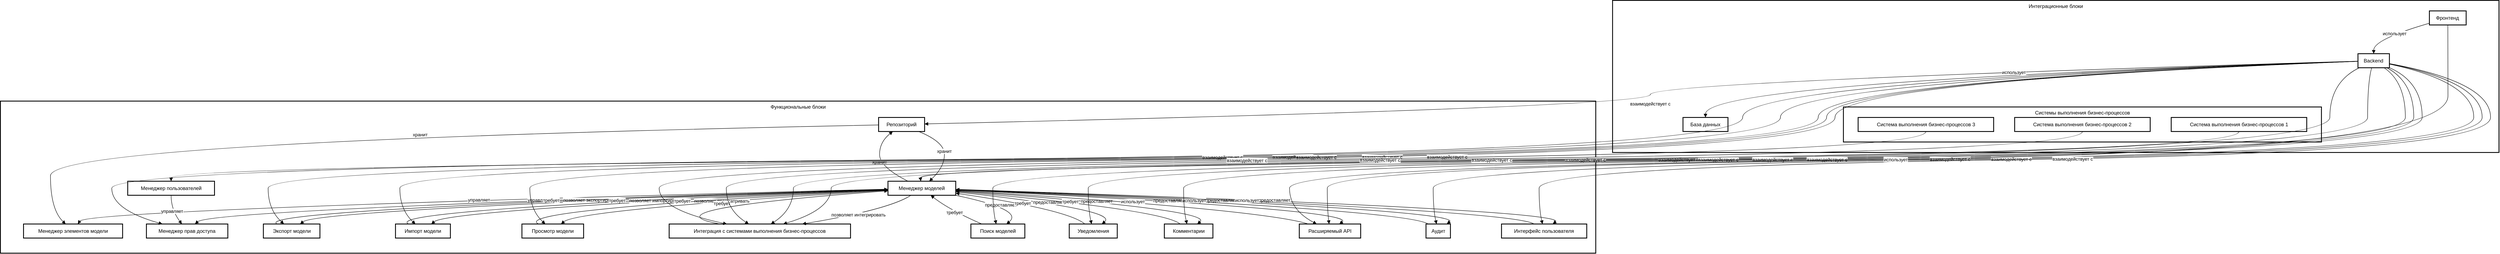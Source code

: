 <mxfile version="21.0.6" type="device"><diagram name="Страница 1" id="GhgVwUFb-WMs97xrZc88"><mxGraphModel dx="1774" dy="2316" grid="1" gridSize="10" guides="1" tooltips="1" connect="1" arrows="1" fold="1" page="1" pageScale="1" pageWidth="1654" pageHeight="1169" math="0" shadow="0"><root><mxCell id="0"/><mxCell id="1" parent="0"/><mxCell id="Bv3A4buEJJjUeaNxSwFd-1" value="Интеграционные блоки" style="whiteSpace=wrap;strokeWidth=2;verticalAlign=top;" vertex="1" parent="1"><mxGeometry x="4616.596" y="-50" width="2109.453" height="362.5" as="geometry"/></mxCell><mxCell id="Bv3A4buEJJjUeaNxSwFd-2" value="Backend" style="whiteSpace=wrap;strokeWidth=2;" vertex="1" parent="1"><mxGeometry x="6390.496" y="77" width="74.836" height="33.5" as="geometry"/></mxCell><mxCell id="Bv3A4buEJJjUeaNxSwFd-3" value="Фронтенд" style="whiteSpace=wrap;strokeWidth=2;" vertex="1" parent="1"><mxGeometry x="6560.48" y="-25" width="87.453" height="33.5" as="geometry"/></mxCell><mxCell id="Bv3A4buEJJjUeaNxSwFd-4" value="База данных" style="whiteSpace=wrap;strokeWidth=2;" vertex="1" parent="1"><mxGeometry x="4784.166" y="229" width="107.062" height="33.5" as="geometry"/></mxCell><mxCell id="Bv3A4buEJJjUeaNxSwFd-5" value="Системы выполнения бизнес-процессов" style="whiteSpace=wrap;strokeWidth=2;verticalAlign=top;" vertex="1" parent="1"><mxGeometry x="5165.955" y="204" width="1137.617" height="83.5" as="geometry"/></mxCell><mxCell id="Bv3A4buEJJjUeaNxSwFd-6" value="Система выполнения бизнес-процессов 1" style="whiteSpace=wrap;strokeWidth=2;" vertex="1" parent="1"><mxGeometry x="5946.033" y="229" width="322.539" height="33.5" as="geometry"/></mxCell><mxCell id="Bv3A4buEJJjUeaNxSwFd-7" value="Система выполнения бизнес-процессов 2" style="whiteSpace=wrap;strokeWidth=2;" vertex="1" parent="1"><mxGeometry x="5573.494" y="229" width="322.539" height="33.5" as="geometry"/></mxCell><mxCell id="Bv3A4buEJJjUeaNxSwFd-8" value="Система выполнения бизнес-процессов 3" style="whiteSpace=wrap;strokeWidth=2;" vertex="1" parent="1"><mxGeometry x="5200.955" y="229" width="322.539" height="33.5" as="geometry"/></mxCell><mxCell id="Bv3A4buEJJjUeaNxSwFd-9" value="Функциональные блоки" style="whiteSpace=wrap;strokeWidth=2;verticalAlign=top;" vertex="1" parent="1"><mxGeometry x="780" y="190" width="3796.596" height="362.5" as="geometry"/></mxCell><mxCell id="Bv3A4buEJJjUeaNxSwFd-10" value="Менеджер моделей" style="whiteSpace=wrap;strokeWidth=2;" vertex="1" parent="1"><mxGeometry x="2892.193" y="381" width="161.273" height="33.5" as="geometry"/></mxCell><mxCell id="Bv3A4buEJJjUeaNxSwFd-11" value="Менеджер элементов модели" style="whiteSpace=wrap;strokeWidth=2;" vertex="1" parent="1"><mxGeometry x="835" y="483" width="235.766" height="33.5" as="geometry"/></mxCell><mxCell id="Bv3A4buEJJjUeaNxSwFd-12" value="Менеджер пользователей" style="whiteSpace=wrap;strokeWidth=2;" vertex="1" parent="1"><mxGeometry x="1082.943" y="381" width="206.523" height="33.5" as="geometry"/></mxCell><mxCell id="Bv3A4buEJJjUeaNxSwFd-13" value="Менеджер прав доступа" style="whiteSpace=wrap;strokeWidth=2;" vertex="1" parent="1"><mxGeometry x="1127.451" y="483" width="193.742" height="33.5" as="geometry"/></mxCell><mxCell id="Bv3A4buEJJjUeaNxSwFd-14" value="Экспорт модели" style="whiteSpace=wrap;strokeWidth=2;" vertex="1" parent="1"><mxGeometry x="1405.783" y="483" width="134.578" height="33.5" as="geometry"/></mxCell><mxCell id="Bv3A4buEJJjUeaNxSwFd-15" value="Импорт модели" style="whiteSpace=wrap;strokeWidth=2;" vertex="1" parent="1"><mxGeometry x="1720.188" y="483" width="130.641" height="33.5" as="geometry"/></mxCell><mxCell id="Bv3A4buEJJjUeaNxSwFd-16" value="Просмотр модели" style="whiteSpace=wrap;strokeWidth=2;" vertex="1" parent="1"><mxGeometry x="2021.086" y="483" width="146.773" height="33.5" as="geometry"/></mxCell><mxCell id="Bv3A4buEJJjUeaNxSwFd-17" value="Интеграция с системами выполнения бизнес-процессов" style="whiteSpace=wrap;strokeWidth=2;" vertex="1" parent="1"><mxGeometry x="2371.463" y="483" width="431.609" height="33.5" as="geometry"/></mxCell><mxCell id="Bv3A4buEJJjUeaNxSwFd-18" value="Поиск моделей" style="whiteSpace=wrap;strokeWidth=2;" vertex="1" parent="1"><mxGeometry x="3089.561" y="483" width="128.344" height="33.5" as="geometry"/></mxCell><mxCell id="Bv3A4buEJJjUeaNxSwFd-19" value="Уведомления" style="whiteSpace=wrap;strokeWidth=2;" vertex="1" parent="1"><mxGeometry x="3323.6" y="483" width="114.234" height="33.5" as="geometry"/></mxCell><mxCell id="Bv3A4buEJJjUeaNxSwFd-20" value="Комментарии" style="whiteSpace=wrap;strokeWidth=2;" vertex="1" parent="1"><mxGeometry x="3549.912" y="483" width="115.578" height="33.5" as="geometry"/></mxCell><mxCell id="Bv3A4buEJJjUeaNxSwFd-21" value="Расширяемый API" style="whiteSpace=wrap;strokeWidth=2;" vertex="1" parent="1"><mxGeometry x="3871.062" y="483" width="146.07" height="33.5" as="geometry"/></mxCell><mxCell id="Bv3A4buEJJjUeaNxSwFd-22" value="Аудит" style="whiteSpace=wrap;strokeWidth=2;" vertex="1" parent="1"><mxGeometry x="4172.619" y="483" width="58.109" height="33.5" as="geometry"/></mxCell><mxCell id="Bv3A4buEJJjUeaNxSwFd-23" value="Репозиторий" style="whiteSpace=wrap;strokeWidth=2;" vertex="1" parent="1"><mxGeometry x="2869.877" y="229" width="109.477" height="33.5" as="geometry"/></mxCell><mxCell id="Bv3A4buEJJjUeaNxSwFd-24" value="Интерфейс пользователя" style="whiteSpace=wrap;strokeWidth=2;" vertex="1" parent="1"><mxGeometry x="4352.299" y="483" width="202.859" height="33.5" as="geometry"/></mxCell><mxCell id="Bv3A4buEJJjUeaNxSwFd-25" value="управляет" style="curved=1;startArrow=none;endArrow=block;exitX=0;exitY=0.562;entryX=0.548;entryY=0;rounded=0;" edge="1" parent="1" source="Bv3A4buEJJjUeaNxSwFd-10" target="Bv3A4buEJJjUeaNxSwFd-11"><mxGeometry relative="1" as="geometry"><Array as="points"><mxPoint x="987.264" y="448.75"/></Array></mxGeometry></mxCell><mxCell id="Bv3A4buEJJjUeaNxSwFd-26" value="управляет" style="curved=1;startArrow=none;endArrow=block;exitX=0;exitY=0.573;entryX=0.597;entryY=0;rounded=0;" edge="1" parent="1" source="Bv3A4buEJJjUeaNxSwFd-10" target="Bv3A4buEJJjUeaNxSwFd-13"><mxGeometry relative="1" as="geometry"><Array as="points"><mxPoint x="1281.666" y="448.75"/></Array></mxGeometry></mxCell><mxCell id="Bv3A4buEJJjUeaNxSwFd-27" value="хранит" style="curved=1;startArrow=none;endArrow=block;exitX=0.295;exitY=0;entryX=0.308;entryY=1;rounded=0;" edge="1" parent="1" source="Bv3A4buEJJjUeaNxSwFd-10" target="Bv3A4buEJJjUeaNxSwFd-23"><mxGeometry relative="1" as="geometry"><Array as="points"><mxPoint x="2872.162" y="346.75"/><mxPoint x="2872.162" y="287.5"/></Array></mxGeometry></mxCell><mxCell id="Bv3A4buEJJjUeaNxSwFd-28" value="позволяет экспортировать" style="curved=1;startArrow=none;endArrow=block;exitX=0;exitY=0.585;entryX=0.651;entryY=0;rounded=0;" edge="1" parent="1" source="Bv3A4buEJJjUeaNxSwFd-10" target="Bv3A4buEJJjUeaNxSwFd-14"><mxGeometry relative="1" as="geometry"><Array as="points"><mxPoint x="1534.967" y="448.75"/></Array></mxGeometry></mxCell><mxCell id="Bv3A4buEJJjUeaNxSwFd-29" value="позволяет импортировать" style="curved=1;startArrow=none;endArrow=block;exitX=0;exitY=0.609;entryX=0.653;entryY=0;rounded=0;" edge="1" parent="1" source="Bv3A4buEJJjUeaNxSwFd-10" target="Bv3A4buEJJjUeaNxSwFd-15"><mxGeometry relative="1" as="geometry"><Array as="points"><mxPoint x="1846.377" y="448.75"/></Array></mxGeometry></mxCell><mxCell id="Bv3A4buEJJjUeaNxSwFd-30" value="позволяет просматривать" style="curved=1;startArrow=none;endArrow=block;exitX=0;exitY=0.65;entryX=0.635;entryY=0;rounded=0;" edge="1" parent="1" source="Bv3A4buEJJjUeaNxSwFd-10" target="Bv3A4buEJJjUeaNxSwFd-16"><mxGeometry relative="1" as="geometry"><Array as="points"><mxPoint x="2154.947" y="448.75"/></Array></mxGeometry></mxCell><mxCell id="Bv3A4buEJJjUeaNxSwFd-31" value="позволяет интегрировать" style="curved=1;startArrow=none;endArrow=block;exitX=0.34;exitY=1;entryX=0.734;entryY=0;rounded=0;" edge="1" parent="1" source="Bv3A4buEJJjUeaNxSwFd-10" target="Bv3A4buEJJjUeaNxSwFd-17"><mxGeometry relative="1" as="geometry"><Array as="points"><mxPoint x="2894.246" y="448.75"/></Array></mxGeometry></mxCell><mxCell id="Bv3A4buEJJjUeaNxSwFd-32" value="предоставляет" style="curved=1;startArrow=none;endArrow=block;exitX=1;exitY=0.618;entryX=0.653;entryY=0;rounded=0;" edge="1" parent="1" source="Bv3A4buEJJjUeaNxSwFd-10" target="Bv3A4buEJJjUeaNxSwFd-21"><mxGeometry relative="1" as="geometry"><Array as="points"><mxPoint x="4012.312" y="448.75"/></Array></mxGeometry></mxCell><mxCell id="Bv3A4buEJJjUeaNxSwFd-33" value="предоставляет" style="curved=1;startArrow=none;endArrow=block;exitX=1;exitY=0.595;entryX=0.854;entryY=0;rounded=0;" edge="1" parent="1" source="Bv3A4buEJJjUeaNxSwFd-10" target="Bv3A4buEJJjUeaNxSwFd-22"><mxGeometry relative="1" as="geometry"><Array as="points"><mxPoint x="4264.367" y="448.75"/></Array></mxGeometry></mxCell><mxCell id="Bv3A4buEJJjUeaNxSwFd-34" value="предоставляет" style="curved=1;startArrow=none;endArrow=block;exitX=0.996;exitY=1;entryX=0.66;entryY=0;rounded=0;" edge="1" parent="1" source="Bv3A4buEJJjUeaNxSwFd-10" target="Bv3A4buEJJjUeaNxSwFd-18"><mxGeometry relative="1" as="geometry"><Array as="points"><mxPoint x="3216.426" y="448.75"/></Array></mxGeometry></mxCell><mxCell id="Bv3A4buEJJjUeaNxSwFd-35" value="предоставляет" style="curved=1;startArrow=none;endArrow=block;exitX=1;exitY=0.761;entryX=0.68;entryY=0;rounded=0;" edge="1" parent="1" source="Bv3A4buEJJjUeaNxSwFd-10" target="Bv3A4buEJJjUeaNxSwFd-19"><mxGeometry relative="1" as="geometry"><Array as="points"><mxPoint x="3443.41" y="448.75"/></Array></mxGeometry></mxCell><mxCell id="Bv3A4buEJJjUeaNxSwFd-36" value="предоставляет" style="curved=1;startArrow=none;endArrow=block;exitX=1;exitY=0.676;entryX=0.678;entryY=0;rounded=0;movable=0;resizable=0;rotatable=0;deletable=0;editable=0;locked=1;connectable=0;" edge="1" parent="1" source="Bv3A4buEJJjUeaNxSwFd-10" target="Bv3A4buEJJjUeaNxSwFd-20"><mxGeometry relative="1" as="geometry"><Array as="points"><mxPoint x="3670.395" y="448.75"/></Array></mxGeometry></mxCell><mxCell id="Bv3A4buEJJjUeaNxSwFd-37" value="предоставляет" style="curved=1;startArrow=none;endArrow=block;exitX=1;exitY=0.58;entryX=0.602;entryY=0;rounded=0;" edge="1" parent="1" source="Bv3A4buEJJjUeaNxSwFd-10" target="Bv3A4buEJJjUeaNxSwFd-24"><mxGeometry relative="1" as="geometry"><Array as="points"><mxPoint x="4516.422" y="448.75"/></Array></mxGeometry></mxCell><mxCell id="Bv3A4buEJJjUeaNxSwFd-38" value="управляет" style="curved=1;startArrow=none;endArrow=block;exitX=0.5;exitY=1;entryX=0.435;entryY=0;rounded=0;" edge="1" parent="1" source="Bv3A4buEJJjUeaNxSwFd-12" target="Bv3A4buEJJjUeaNxSwFd-13"><mxGeometry relative="1" as="geometry"><Array as="points"><mxPoint x="1186.205" y="448.75"/></Array></mxGeometry></mxCell><mxCell id="Bv3A4buEJJjUeaNxSwFd-39" value="хранит" style="curved=1;startArrow=none;endArrow=block;exitX=0;exitY=0.534;entryX=0.425;entryY=0;rounded=0;" edge="1" parent="1" source="Bv3A4buEJJjUeaNxSwFd-23" target="Bv3A4buEJJjUeaNxSwFd-11"><mxGeometry relative="1" as="geometry"><Array as="points"><mxPoint x="899.094" y="287.5"/><mxPoint x="899.094" y="448.75"/></Array></mxGeometry></mxCell><mxCell id="Bv3A4buEJJjUeaNxSwFd-40" value="хранит" style="curved=1;startArrow=none;endArrow=block;exitX=0.874;exitY=1;entryX=0.61;entryY=0;rounded=0;" edge="1" parent="1" source="Bv3A4buEJJjUeaNxSwFd-23" target="Bv3A4buEJJjUeaNxSwFd-10"><mxGeometry relative="1" as="geometry"><Array as="points"><mxPoint x="3026.605" y="287.5"/><mxPoint x="3026.605" y="346.75"/></Array></mxGeometry></mxCell><mxCell id="Bv3A4buEJJjUeaNxSwFd-41" value="требует" style="curved=1;startArrow=none;endArrow=block;exitX=0.244;exitY=0;entryX=0;entryY=0.577;rounded=0;" edge="1" parent="1" source="Bv3A4buEJJjUeaNxSwFd-14" target="Bv3A4buEJJjUeaNxSwFd-10"><mxGeometry relative="1" as="geometry"><Array as="points"><mxPoint x="1368.236" y="448.75"/></Array></mxGeometry></mxCell><mxCell id="Bv3A4buEJJjUeaNxSwFd-42" value="требует" style="curved=1;startArrow=none;endArrow=block;exitX=0.239;exitY=0;entryX=0;entryY=0.595;rounded=0;" edge="1" parent="1" source="Bv3A4buEJJjUeaNxSwFd-15" target="Bv3A4buEJJjUeaNxSwFd-10"><mxGeometry relative="1" as="geometry"><Array as="points"><mxPoint x="1681.697" y="448.75"/></Array></mxGeometry></mxCell><mxCell id="Bv3A4buEJJjUeaNxSwFd-43" value="требует" style="curved=1;startArrow=none;endArrow=block;exitX=0.269;exitY=0;entryX=0;entryY=0.625;rounded=0;" edge="1" parent="1" source="Bv3A4buEJJjUeaNxSwFd-16" target="Bv3A4buEJJjUeaNxSwFd-10"><mxGeometry relative="1" as="geometry"><Array as="points"><mxPoint x="1991.057" y="448.75"/></Array></mxGeometry></mxCell><mxCell id="Bv3A4buEJJjUeaNxSwFd-44" value="требует" style="curved=1;startArrow=none;endArrow=block;exitX=0.281;exitY=0;entryX=0;entryY=0.682;rounded=0;" edge="1" parent="1" source="Bv3A4buEJJjUeaNxSwFd-17" target="Bv3A4buEJJjUeaNxSwFd-10"><mxGeometry relative="1" as="geometry"><Array as="points"><mxPoint x="2298.838" y="448.75"/></Array></mxGeometry></mxCell><mxCell id="Bv3A4buEJJjUeaNxSwFd-45" value="требует" style="curved=1;startArrow=none;endArrow=block;exitX=0.202;exitY=0;entryX=0.631;entryY=1;rounded=0;" edge="1" parent="1" source="Bv3A4buEJJjUeaNxSwFd-18" target="Bv3A4buEJJjUeaNxSwFd-10"><mxGeometry relative="1" as="geometry"><Array as="points"><mxPoint x="3037.117" y="448.75"/></Array></mxGeometry></mxCell><mxCell id="Bv3A4buEJJjUeaNxSwFd-46" value="требует" style="curved=1;startArrow=none;endArrow=block;exitX=0.325;exitY=0;entryX=1;entryY=0.854;rounded=0;" edge="1" parent="1" source="Bv3A4buEJJjUeaNxSwFd-19" target="Bv3A4buEJJjUeaNxSwFd-10"><mxGeometry relative="1" as="geometry"><Array as="points"><mxPoint x="3319.918" y="448.75"/></Array></mxGeometry></mxCell><mxCell id="Bv3A4buEJJjUeaNxSwFd-47" value="требует" style="curved=1;startArrow=none;endArrow=block;exitX=0.327;exitY=0;entryX=1;entryY=0.714;rounded=0;" edge="1" parent="1" source="Bv3A4buEJJjUeaNxSwFd-20" target="Bv3A4buEJJjUeaNxSwFd-10"><mxGeometry relative="1" as="geometry"><Array as="points"><mxPoint x="3546.902" y="448.75"/></Array></mxGeometry></mxCell><mxCell id="Bv3A4buEJJjUeaNxSwFd-48" value="использует" style="curved=1;startArrow=none;endArrow=block;exitX=0.145;exitY=0;entryX=1;entryY=0.651;rounded=0;" edge="1" parent="1" source="Bv3A4buEJJjUeaNxSwFd-21" target="Bv3A4buEJJjUeaNxSwFd-10"><mxGeometry relative="1" as="geometry"><Array as="points"><mxPoint x="3786.422" y="448.75"/></Array></mxGeometry></mxCell><mxCell id="Bv3A4buEJJjUeaNxSwFd-49" value="использует" style="curved=1;startArrow=none;endArrow=block;exitX=0.086;exitY=0;entryX=1;entryY=0.606;rounded=0;" edge="1" parent="1" source="Bv3A4buEJJjUeaNxSwFd-22" target="Bv3A4buEJJjUeaNxSwFd-10"><mxGeometry relative="1" as="geometry"><Array as="points"><mxPoint x="4128.34" y="448.75"/></Array></mxGeometry></mxCell><mxCell id="Bv3A4buEJJjUeaNxSwFd-50" value="использует" style="curved=1;startArrow=none;endArrow=block;exitX=0.381;exitY=0;entryX=1;entryY=0.587;rounded=0;" edge="1" parent="1" source="Bv3A4buEJJjUeaNxSwFd-24" target="Bv3A4buEJJjUeaNxSwFd-10"><mxGeometry relative="1" as="geometry"><Array as="points"><mxPoint x="4380.395" y="448.75"/></Array></mxGeometry></mxCell><mxCell id="Bv3A4buEJJjUeaNxSwFd-51" value="взаимодействует с" style="curved=1;startArrow=none;endArrow=block;exitX=0;exitY=0.533;entryX=1;entryY=0.462;rounded=0;" edge="1" parent="1" source="Bv3A4buEJJjUeaNxSwFd-2" target="Bv3A4buEJJjUeaNxSwFd-23"><mxGeometry relative="1" as="geometry"><Array as="points"><mxPoint x="4706.459" y="144.75"/><mxPoint x="4706.459" y="204"/></Array></mxGeometry></mxCell><mxCell id="Bv3A4buEJJjUeaNxSwFd-52" value="взаимодействует с" style="curved=1;startArrow=none;endArrow=block;exitX=0;exitY=0.54;entryX=0.5;entryY=0;rounded=0;" edge="1" parent="1" source="Bv3A4buEJJjUeaNxSwFd-2" target="Bv3A4buEJJjUeaNxSwFd-12"><mxGeometry relative="1" as="geometry"><Array as="points"><mxPoint x="5016.092" y="144.75"/><mxPoint x="5016.092" y="312.5"/><mxPoint x="1186.205" y="346.75"/></Array></mxGeometry></mxCell><mxCell id="Bv3A4buEJJjUeaNxSwFd-53" value="взаимодействует с" style="curved=1;startArrow=none;endArrow=block;exitX=0.436;exitY=1;entryX=0.485;entryY=0;rounded=0;" edge="1" parent="1" source="Bv3A4buEJJjUeaNxSwFd-2" target="Bv3A4buEJJjUeaNxSwFd-10"><mxGeometry relative="1" as="geometry"><Array as="points"><mxPoint x="6413.436" y="144.75"/><mxPoint x="6413.436" y="312.5"/><mxPoint x="2965.682" y="346.75"/></Array></mxGeometry></mxCell><mxCell id="Bv3A4buEJJjUeaNxSwFd-54" value="взаимодействует с" style="curved=1;startArrow=none;endArrow=block;exitX=0;exitY=0.538;entryX=0.196;entryY=0;rounded=0;" edge="1" parent="1" source="Bv3A4buEJJjUeaNxSwFd-2" target="Bv3A4buEJJjUeaNxSwFd-13"><mxGeometry relative="1" as="geometry"><Array as="points"><mxPoint x="4926.229" y="144.75"/><mxPoint x="4926.229" y="312.5"/><mxPoint x="1044.994" y="346.75"/><mxPoint x="1044.994" y="448.75"/></Array></mxGeometry></mxCell><mxCell id="Bv3A4buEJJjUeaNxSwFd-55" value="взаимодействует с" style="curved=1;startArrow=none;endArrow=block;exitX=0;exitY=0.543;entryX=0.363;entryY=0;rounded=0;" edge="1" parent="1" source="Bv3A4buEJJjUeaNxSwFd-2" target="Bv3A4buEJJjUeaNxSwFd-14"><mxGeometry relative="1" as="geometry"><Array as="points"><mxPoint x="5105.955" y="144.75"/><mxPoint x="5105.955" y="312.5"/><mxPoint x="1417.076" y="346.75"/><mxPoint x="1417.076" y="448.75"/></Array></mxGeometry></mxCell><mxCell id="Bv3A4buEJJjUeaNxSwFd-56" value="взаимодействует с" style="curved=1;startArrow=none;endArrow=block;exitX=0;exitY=0.544;entryX=0.362;entryY=0;rounded=0;" edge="1" parent="1" source="Bv3A4buEJJjUeaNxSwFd-2" target="Bv3A4buEJJjUeaNxSwFd-15"><mxGeometry relative="1" as="geometry"><Array as="points"><mxPoint x="5125.955" y="144.75"/><mxPoint x="5125.955" y="312.5"/><mxPoint x="1730.537" y="346.75"/><mxPoint x="1730.537" y="448.75"/></Array></mxGeometry></mxCell><mxCell id="Bv3A4buEJJjUeaNxSwFd-57" value="взаимодействует с" style="curved=1;startArrow=none;endArrow=block;exitX=0;exitY=0.544;entryX=0.378;entryY=0;rounded=0;" edge="1" parent="1" source="Bv3A4buEJJjUeaNxSwFd-2" target="Bv3A4buEJJjUeaNxSwFd-16"><mxGeometry relative="1" as="geometry"><Array as="points"><mxPoint x="5145.955" y="144.75"/><mxPoint x="5145.955" y="312.5"/><mxPoint x="2039.896" y="346.75"/><mxPoint x="2039.896" y="448.75"/></Array></mxGeometry></mxCell><mxCell id="Bv3A4buEJJjUeaNxSwFd-58" value="взаимодействует с" style="curved=1;startArrow=none;endArrow=block;exitX=0.042;exitY=1;entryX=0.629;entryY=0;rounded=0;" edge="1" parent="1" source="Bv3A4buEJJjUeaNxSwFd-2" target="Bv3A4buEJJjUeaNxSwFd-17"><mxGeometry relative="1" as="geometry"><Array as="points"><mxPoint x="6323.572" y="144.75"/><mxPoint x="6323.572" y="312.5"/><mxPoint x="2756.994" y="346.75"/><mxPoint x="2756.994" y="448.75"/></Array></mxGeometry></mxCell><mxCell id="Bv3A4buEJJjUeaNxSwFd-59" value="взаимодействует с" style="curved=1;startArrow=none;endArrow=block;exitX=0.831;exitY=1;entryX=0.469;entryY=0;rounded=0;" edge="1" parent="1" source="Bv3A4buEJJjUeaNxSwFd-2" target="Bv3A4buEJJjUeaNxSwFd-18"><mxGeometry relative="1" as="geometry"><Array as="points"><mxPoint x="6503.299" y="144.75"/><mxPoint x="6503.299" y="312.5"/><mxPoint x="3141.773" y="346.75"/><mxPoint x="3141.773" y="448.75"/></Array></mxGeometry></mxCell><mxCell id="Bv3A4buEJJjUeaNxSwFd-60" value="взаимодействует с" style="curved=1;startArrow=none;endArrow=block;exitX=0.919;exitY=1;entryX=0.466;entryY=0;rounded=0;" edge="1" parent="1" source="Bv3A4buEJJjUeaNxSwFd-2" target="Bv3A4buEJJjUeaNxSwFd-19"><mxGeometry relative="1" as="geometry"><Array as="points"><mxPoint x="6523.299" y="144.75"/><mxPoint x="6523.299" y="312.5"/><mxPoint x="3368.758" y="346.75"/><mxPoint x="3368.758" y="448.75"/></Array></mxGeometry></mxCell><mxCell id="Bv3A4buEJJjUeaNxSwFd-61" value="взаимодействует с" style="curved=1;startArrow=none;endArrow=block;exitX=1;exitY=0.994;entryX=0.466;entryY=0;rounded=0;" edge="1" parent="1" source="Bv3A4buEJJjUeaNxSwFd-2" target="Bv3A4buEJJjUeaNxSwFd-20"><mxGeometry relative="1" as="geometry"><Array as="points"><mxPoint x="6543.299" y="144.75"/><mxPoint x="6543.299" y="312.5"/><mxPoint x="3595.742" y="346.75"/><mxPoint x="3595.742" y="448.75"/></Array></mxGeometry></mxCell><mxCell id="Bv3A4buEJJjUeaNxSwFd-62" value="взаимодействует с" style="curved=1;startArrow=none;endArrow=block;exitX=1;exitY=0.739;entryX=0.486;entryY=0;rounded=0;" edge="1" parent="1" source="Bv3A4buEJJjUeaNxSwFd-2" target="Bv3A4buEJJjUeaNxSwFd-21"><mxGeometry relative="1" as="geometry"><Array as="points"><mxPoint x="6666.049" y="144.75"/><mxPoint x="6666.049" y="312.5"/><mxPoint x="3937.66" y="346.75"/><mxPoint x="3937.66" y="448.75"/></Array></mxGeometry></mxCell><mxCell id="Bv3A4buEJJjUeaNxSwFd-63" value="взаимодействует с" style="curved=1;startArrow=none;endArrow=block;exitX=1;exitY=0.721;entryX=0.432;entryY=0;rounded=0;" edge="1" parent="1" source="Bv3A4buEJJjUeaNxSwFd-2" target="Bv3A4buEJJjUeaNxSwFd-22"><mxGeometry relative="1" as="geometry"><Array as="points"><mxPoint x="6686.049" y="144.75"/><mxPoint x="6686.049" y="312.5"/><mxPoint x="4189.715" y="346.75"/><mxPoint x="4189.715" y="448.75"/></Array></mxGeometry></mxCell><mxCell id="Bv3A4buEJJjUeaNxSwFd-64" value="взаимодействует с" style="curved=1;startArrow=none;endArrow=block;exitX=1;exitY=0.705;entryX=0.481;entryY=0;rounded=0;" edge="1" parent="1" source="Bv3A4buEJJjUeaNxSwFd-2" target="Bv3A4buEJJjUeaNxSwFd-24"><mxGeometry relative="1" as="geometry"><Array as="points"><mxPoint x="6706.049" y="144.75"/><mxPoint x="6706.049" y="312.5"/><mxPoint x="4441.77" y="346.75"/><mxPoint x="4441.77" y="448.75"/></Array></mxGeometry></mxCell><mxCell id="Bv3A4buEJJjUeaNxSwFd-65" value="использует" style="curved=1;startArrow=none;endArrow=block;exitX=0;exitY=0.536;entryX=0.5;entryY=0;rounded=0;" edge="1" parent="1" source="Bv3A4buEJJjUeaNxSwFd-2" target="Bv3A4buEJJjUeaNxSwFd-4"><mxGeometry relative="1" as="geometry"><Array as="points"><mxPoint x="4837.697" y="144.75"/></Array></mxGeometry></mxCell><mxCell id="Bv3A4buEJJjUeaNxSwFd-66" value="использует" style="curved=1;startArrow=none;endArrow=block;exitX=0;exitY=0.878;entryX=0.5;entryY=0;rounded=0;" edge="1" parent="1" source="Bv3A4buEJJjUeaNxSwFd-3" target="Bv3A4buEJJjUeaNxSwFd-2"><mxGeometry relative="1" as="geometry"><Array as="points"><mxPoint x="6427.914" y="42.75"/></Array></mxGeometry></mxCell><mxCell id="Bv3A4buEJJjUeaNxSwFd-67" value="использует" style="curved=1;startArrow=none;endArrow=block;exitX=0.502;exitY=1;entryX=0.283;entryY=0;rounded=0;" edge="1" parent="1" source="Bv3A4buEJJjUeaNxSwFd-3" target="Bv3A4buEJJjUeaNxSwFd-21"><mxGeometry relative="1" as="geometry"><Array as="points"><mxPoint x="6604.674" y="42.75"/><mxPoint x="6604.674" y="312.5"/><mxPoint x="3847.797" y="346.75"/><mxPoint x="3847.797" y="448.75"/></Array></mxGeometry></mxCell><mxCell id="Bv3A4buEJJjUeaNxSwFd-68" value="взаимодействует с" style="curved=1;startArrow=none;endArrow=block;exitX=0.5;exitY=1;entryX=0.561;entryY=0;rounded=0;" edge="1" parent="1" source="Bv3A4buEJJjUeaNxSwFd-6" target="Bv3A4buEJJjUeaNxSwFd-17"><mxGeometry relative="1" as="geometry"><Array as="points"><mxPoint x="6107.303" y="312.5"/><mxPoint x="2667.131" y="346.75"/><mxPoint x="2667.131" y="448.75"/></Array></mxGeometry></mxCell><mxCell id="Bv3A4buEJJjUeaNxSwFd-69" value="взаимодействует с" style="curved=1;startArrow=none;endArrow=block;exitX=0.5;exitY=1;entryX=0.439;entryY=0;rounded=0;" edge="1" parent="1" source="Bv3A4buEJJjUeaNxSwFd-7" target="Bv3A4buEJJjUeaNxSwFd-17"><mxGeometry relative="1" as="geometry"><Array as="points"><mxPoint x="5734.764" y="312.5"/><mxPoint x="2507.404" y="346.75"/><mxPoint x="2507.404" y="448.75"/></Array></mxGeometry></mxCell><mxCell id="Bv3A4buEJJjUeaNxSwFd-70" value="взаимодействует с" style="curved=1;startArrow=none;endArrow=block;exitX=0.5;exitY=1;entryX=0.318;entryY=0;rounded=0;" edge="1" parent="1" source="Bv3A4buEJJjUeaNxSwFd-8" target="Bv3A4buEJJjUeaNxSwFd-17"><mxGeometry relative="1" as="geometry"><Array as="points"><mxPoint x="5362.225" y="312.5"/><mxPoint x="2347.678" y="346.75"/><mxPoint x="2347.678" y="448.75"/></Array></mxGeometry></mxCell></root></mxGraphModel></diagram></mxfile>